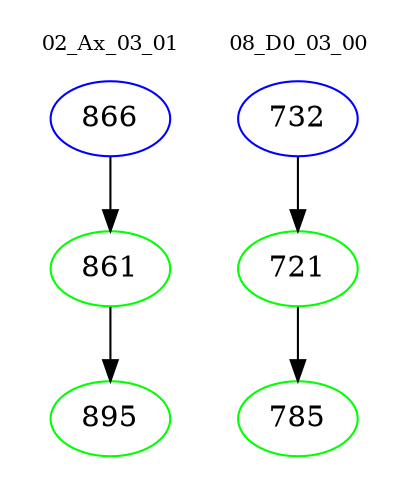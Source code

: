 digraph{
subgraph cluster_0 {
color = white
label = "02_Ax_03_01";
fontsize=10;
T0_866 [label="866", color="blue"]
T0_866 -> T0_861 [color="black"]
T0_861 [label="861", color="green"]
T0_861 -> T0_895 [color="black"]
T0_895 [label="895", color="green"]
}
subgraph cluster_1 {
color = white
label = "08_D0_03_00";
fontsize=10;
T1_732 [label="732", color="blue"]
T1_732 -> T1_721 [color="black"]
T1_721 [label="721", color="green"]
T1_721 -> T1_785 [color="black"]
T1_785 [label="785", color="green"]
}
}
